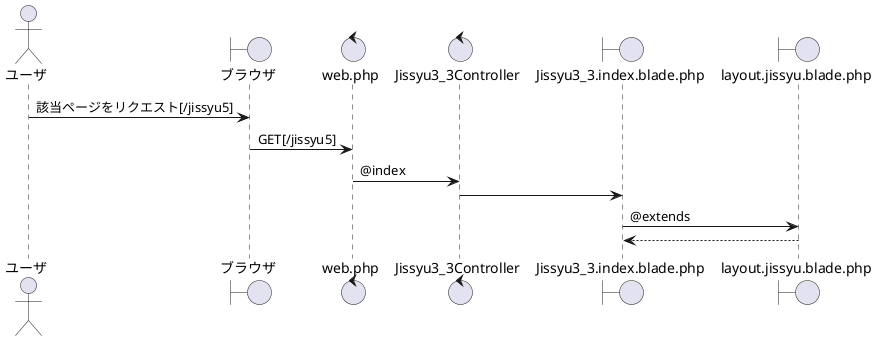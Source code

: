 @startuml
actor ユーザ as a
boundary ブラウザ as b
control "web.php" as c
control "Jissyu3_3Controller" as d
boundary "Jissyu3_3.index.blade.php" as e
boundary "layout.jissyu.blade.php" as f

a->b :該当ページをリクエスト[/jissyu5]
b->c :GET[/jissyu5]
c->d :@index
d->e
e->f :@extends
e<---f

@enduml